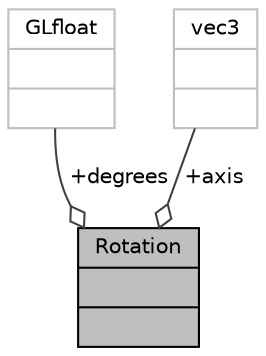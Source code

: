 digraph "Rotation"
{
 // INTERACTIVE_SVG=YES
 // LATEX_PDF_SIZE
  bgcolor="transparent";
  edge [fontname="Helvetica",fontsize="10",labelfontname="Helvetica",labelfontsize="10"];
  node [fontname="Helvetica",fontsize="10",shape=record];
  Node1 [label="{Rotation\n||}",height=0.2,width=0.4,color="black", fillcolor="grey75", style="filled", fontcolor="black",tooltip=" "];
  Node2 -> Node1 [color="grey25",fontsize="10",style="solid",label=" +degrees" ,arrowhead="odiamond",fontname="Helvetica"];
  Node2 [label="{GLfloat\n||}",height=0.2,width=0.4,color="grey75",tooltip=" "];
  Node3 -> Node1 [color="grey25",fontsize="10",style="solid",label=" +axis" ,arrowhead="odiamond",fontname="Helvetica"];
  Node3 [label="{vec3\n||}",height=0.2,width=0.4,color="grey75",tooltip=" "];
}
